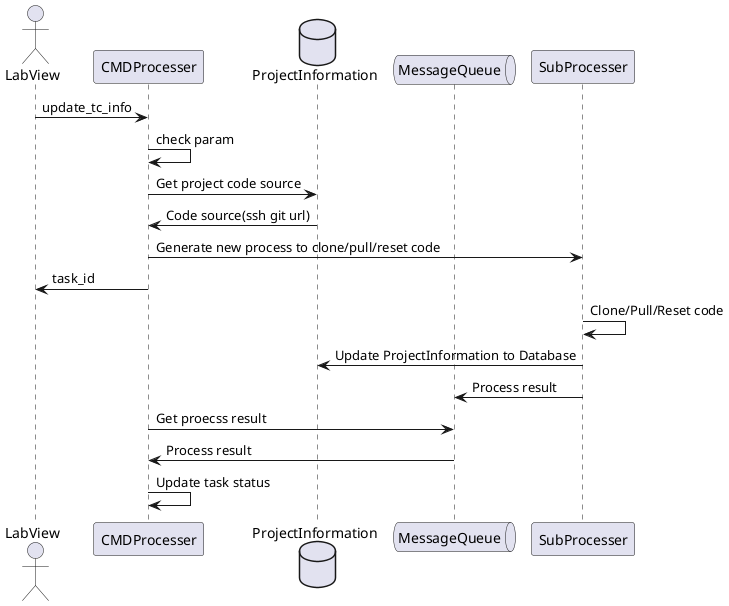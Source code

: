@startuml
actor LabView as LV
participant CMDProcesser as CP
database ProjectInformation as PI
queue MessageQueue as MQ
participant SubProcesser as SC

LV -> CP : update_tc_info
CP -> CP : check param
CP -> PI : Get project code source
PI -> CP : Code source(ssh git url)
CP -> SC : Generate new process to clone/pull/reset code
CP -> LV : task_id
SC -> SC : Clone/Pull/Reset code
SC -> PI : Update ProjectInformation to Database
SC -> MQ : Process result
CP -> MQ : Get proecss result
MQ -> CP : Process result
CP -> CP : Update task status

@enduml